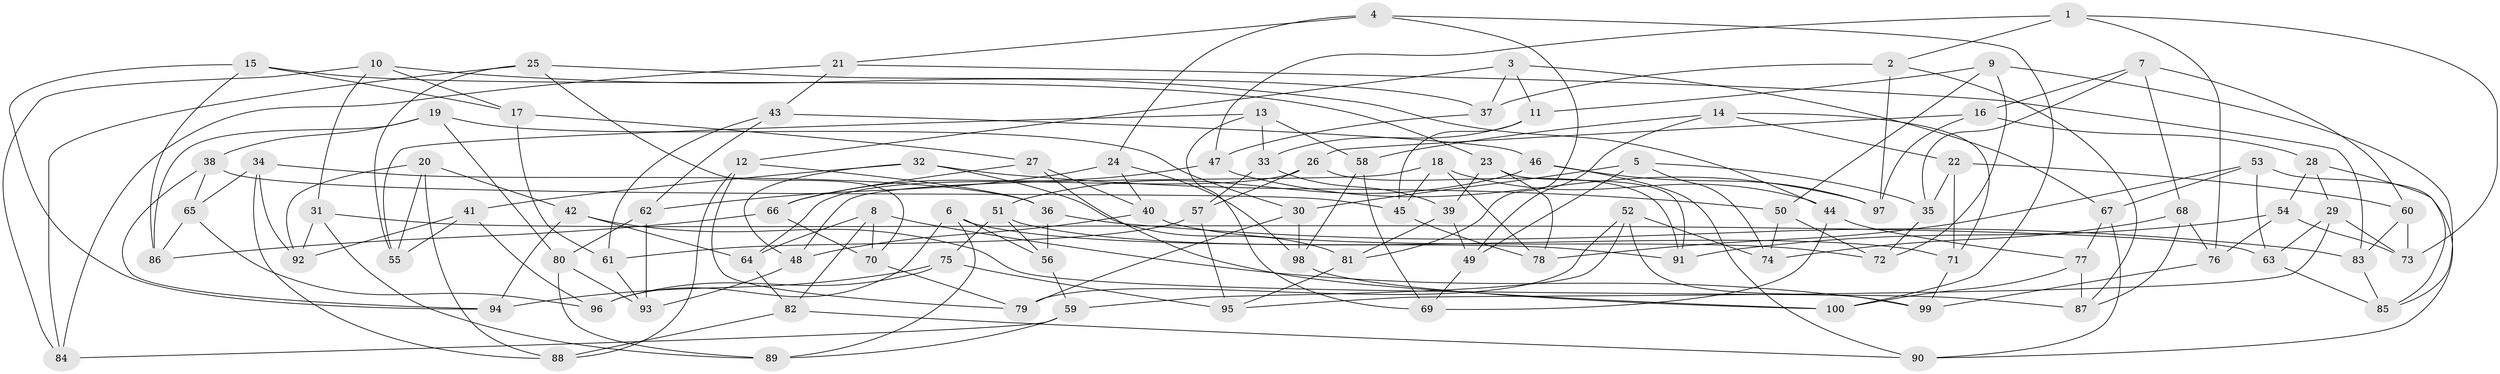 // coarse degree distribution, {9: 0.0967741935483871, 8: 0.1935483870967742, 5: 0.16129032258064516, 6: 0.16129032258064516, 4: 0.12903225806451613, 7: 0.25806451612903225}
// Generated by graph-tools (version 1.1) at 2025/38/03/04/25 23:38:09]
// undirected, 100 vertices, 200 edges
graph export_dot {
  node [color=gray90,style=filled];
  1;
  2;
  3;
  4;
  5;
  6;
  7;
  8;
  9;
  10;
  11;
  12;
  13;
  14;
  15;
  16;
  17;
  18;
  19;
  20;
  21;
  22;
  23;
  24;
  25;
  26;
  27;
  28;
  29;
  30;
  31;
  32;
  33;
  34;
  35;
  36;
  37;
  38;
  39;
  40;
  41;
  42;
  43;
  44;
  45;
  46;
  47;
  48;
  49;
  50;
  51;
  52;
  53;
  54;
  55;
  56;
  57;
  58;
  59;
  60;
  61;
  62;
  63;
  64;
  65;
  66;
  67;
  68;
  69;
  70;
  71;
  72;
  73;
  74;
  75;
  76;
  77;
  78;
  79;
  80;
  81;
  82;
  83;
  84;
  85;
  86;
  87;
  88;
  89;
  90;
  91;
  92;
  93;
  94;
  95;
  96;
  97;
  98;
  99;
  100;
  1 -- 47;
  1 -- 73;
  1 -- 2;
  1 -- 76;
  2 -- 87;
  2 -- 97;
  2 -- 37;
  3 -- 67;
  3 -- 37;
  3 -- 11;
  3 -- 12;
  4 -- 24;
  4 -- 21;
  4 -- 100;
  4 -- 81;
  5 -- 49;
  5 -- 30;
  5 -- 35;
  5 -- 74;
  6 -- 89;
  6 -- 56;
  6 -- 91;
  6 -- 96;
  7 -- 35;
  7 -- 60;
  7 -- 16;
  7 -- 68;
  8 -- 82;
  8 -- 99;
  8 -- 70;
  8 -- 64;
  9 -- 50;
  9 -- 72;
  9 -- 11;
  9 -- 85;
  10 -- 84;
  10 -- 17;
  10 -- 31;
  10 -- 44;
  11 -- 45;
  11 -- 33;
  12 -- 36;
  12 -- 79;
  12 -- 88;
  13 -- 69;
  13 -- 55;
  13 -- 58;
  13 -- 33;
  14 -- 58;
  14 -- 49;
  14 -- 22;
  14 -- 71;
  15 -- 86;
  15 -- 17;
  15 -- 23;
  15 -- 94;
  16 -- 97;
  16 -- 26;
  16 -- 28;
  17 -- 27;
  17 -- 61;
  18 -- 78;
  18 -- 44;
  18 -- 48;
  18 -- 45;
  19 -- 30;
  19 -- 80;
  19 -- 38;
  19 -- 86;
  20 -- 88;
  20 -- 42;
  20 -- 55;
  20 -- 92;
  21 -- 83;
  21 -- 84;
  21 -- 43;
  22 -- 35;
  22 -- 60;
  22 -- 71;
  23 -- 39;
  23 -- 78;
  23 -- 91;
  24 -- 40;
  24 -- 98;
  24 -- 62;
  25 -- 37;
  25 -- 84;
  25 -- 70;
  25 -- 55;
  26 -- 91;
  26 -- 64;
  26 -- 57;
  27 -- 66;
  27 -- 100;
  27 -- 40;
  28 -- 54;
  28 -- 29;
  28 -- 85;
  29 -- 95;
  29 -- 73;
  29 -- 63;
  30 -- 98;
  30 -- 79;
  31 -- 89;
  31 -- 92;
  31 -- 63;
  32 -- 41;
  32 -- 81;
  32 -- 48;
  32 -- 50;
  33 -- 57;
  33 -- 39;
  34 -- 36;
  34 -- 65;
  34 -- 92;
  34 -- 88;
  35 -- 72;
  36 -- 56;
  36 -- 83;
  37 -- 47;
  38 -- 45;
  38 -- 65;
  38 -- 94;
  39 -- 81;
  39 -- 49;
  40 -- 72;
  40 -- 48;
  41 -- 55;
  41 -- 92;
  41 -- 96;
  42 -- 87;
  42 -- 64;
  42 -- 94;
  43 -- 61;
  43 -- 46;
  43 -- 62;
  44 -- 69;
  44 -- 77;
  45 -- 78;
  46 -- 97;
  46 -- 51;
  46 -- 90;
  47 -- 66;
  47 -- 97;
  48 -- 93;
  49 -- 69;
  50 -- 72;
  50 -- 74;
  51 -- 56;
  51 -- 75;
  51 -- 71;
  52 -- 79;
  52 -- 59;
  52 -- 99;
  52 -- 74;
  53 -- 78;
  53 -- 90;
  53 -- 63;
  53 -- 67;
  54 -- 76;
  54 -- 73;
  54 -- 91;
  56 -- 59;
  57 -- 61;
  57 -- 95;
  58 -- 69;
  58 -- 98;
  59 -- 84;
  59 -- 89;
  60 -- 73;
  60 -- 83;
  61 -- 93;
  62 -- 93;
  62 -- 80;
  63 -- 85;
  64 -- 82;
  65 -- 96;
  65 -- 86;
  66 -- 86;
  66 -- 70;
  67 -- 77;
  67 -- 90;
  68 -- 76;
  68 -- 74;
  68 -- 87;
  70 -- 79;
  71 -- 99;
  75 -- 94;
  75 -- 96;
  75 -- 95;
  76 -- 99;
  77 -- 100;
  77 -- 87;
  80 -- 89;
  80 -- 93;
  81 -- 95;
  82 -- 88;
  82 -- 90;
  83 -- 85;
  98 -- 100;
}
